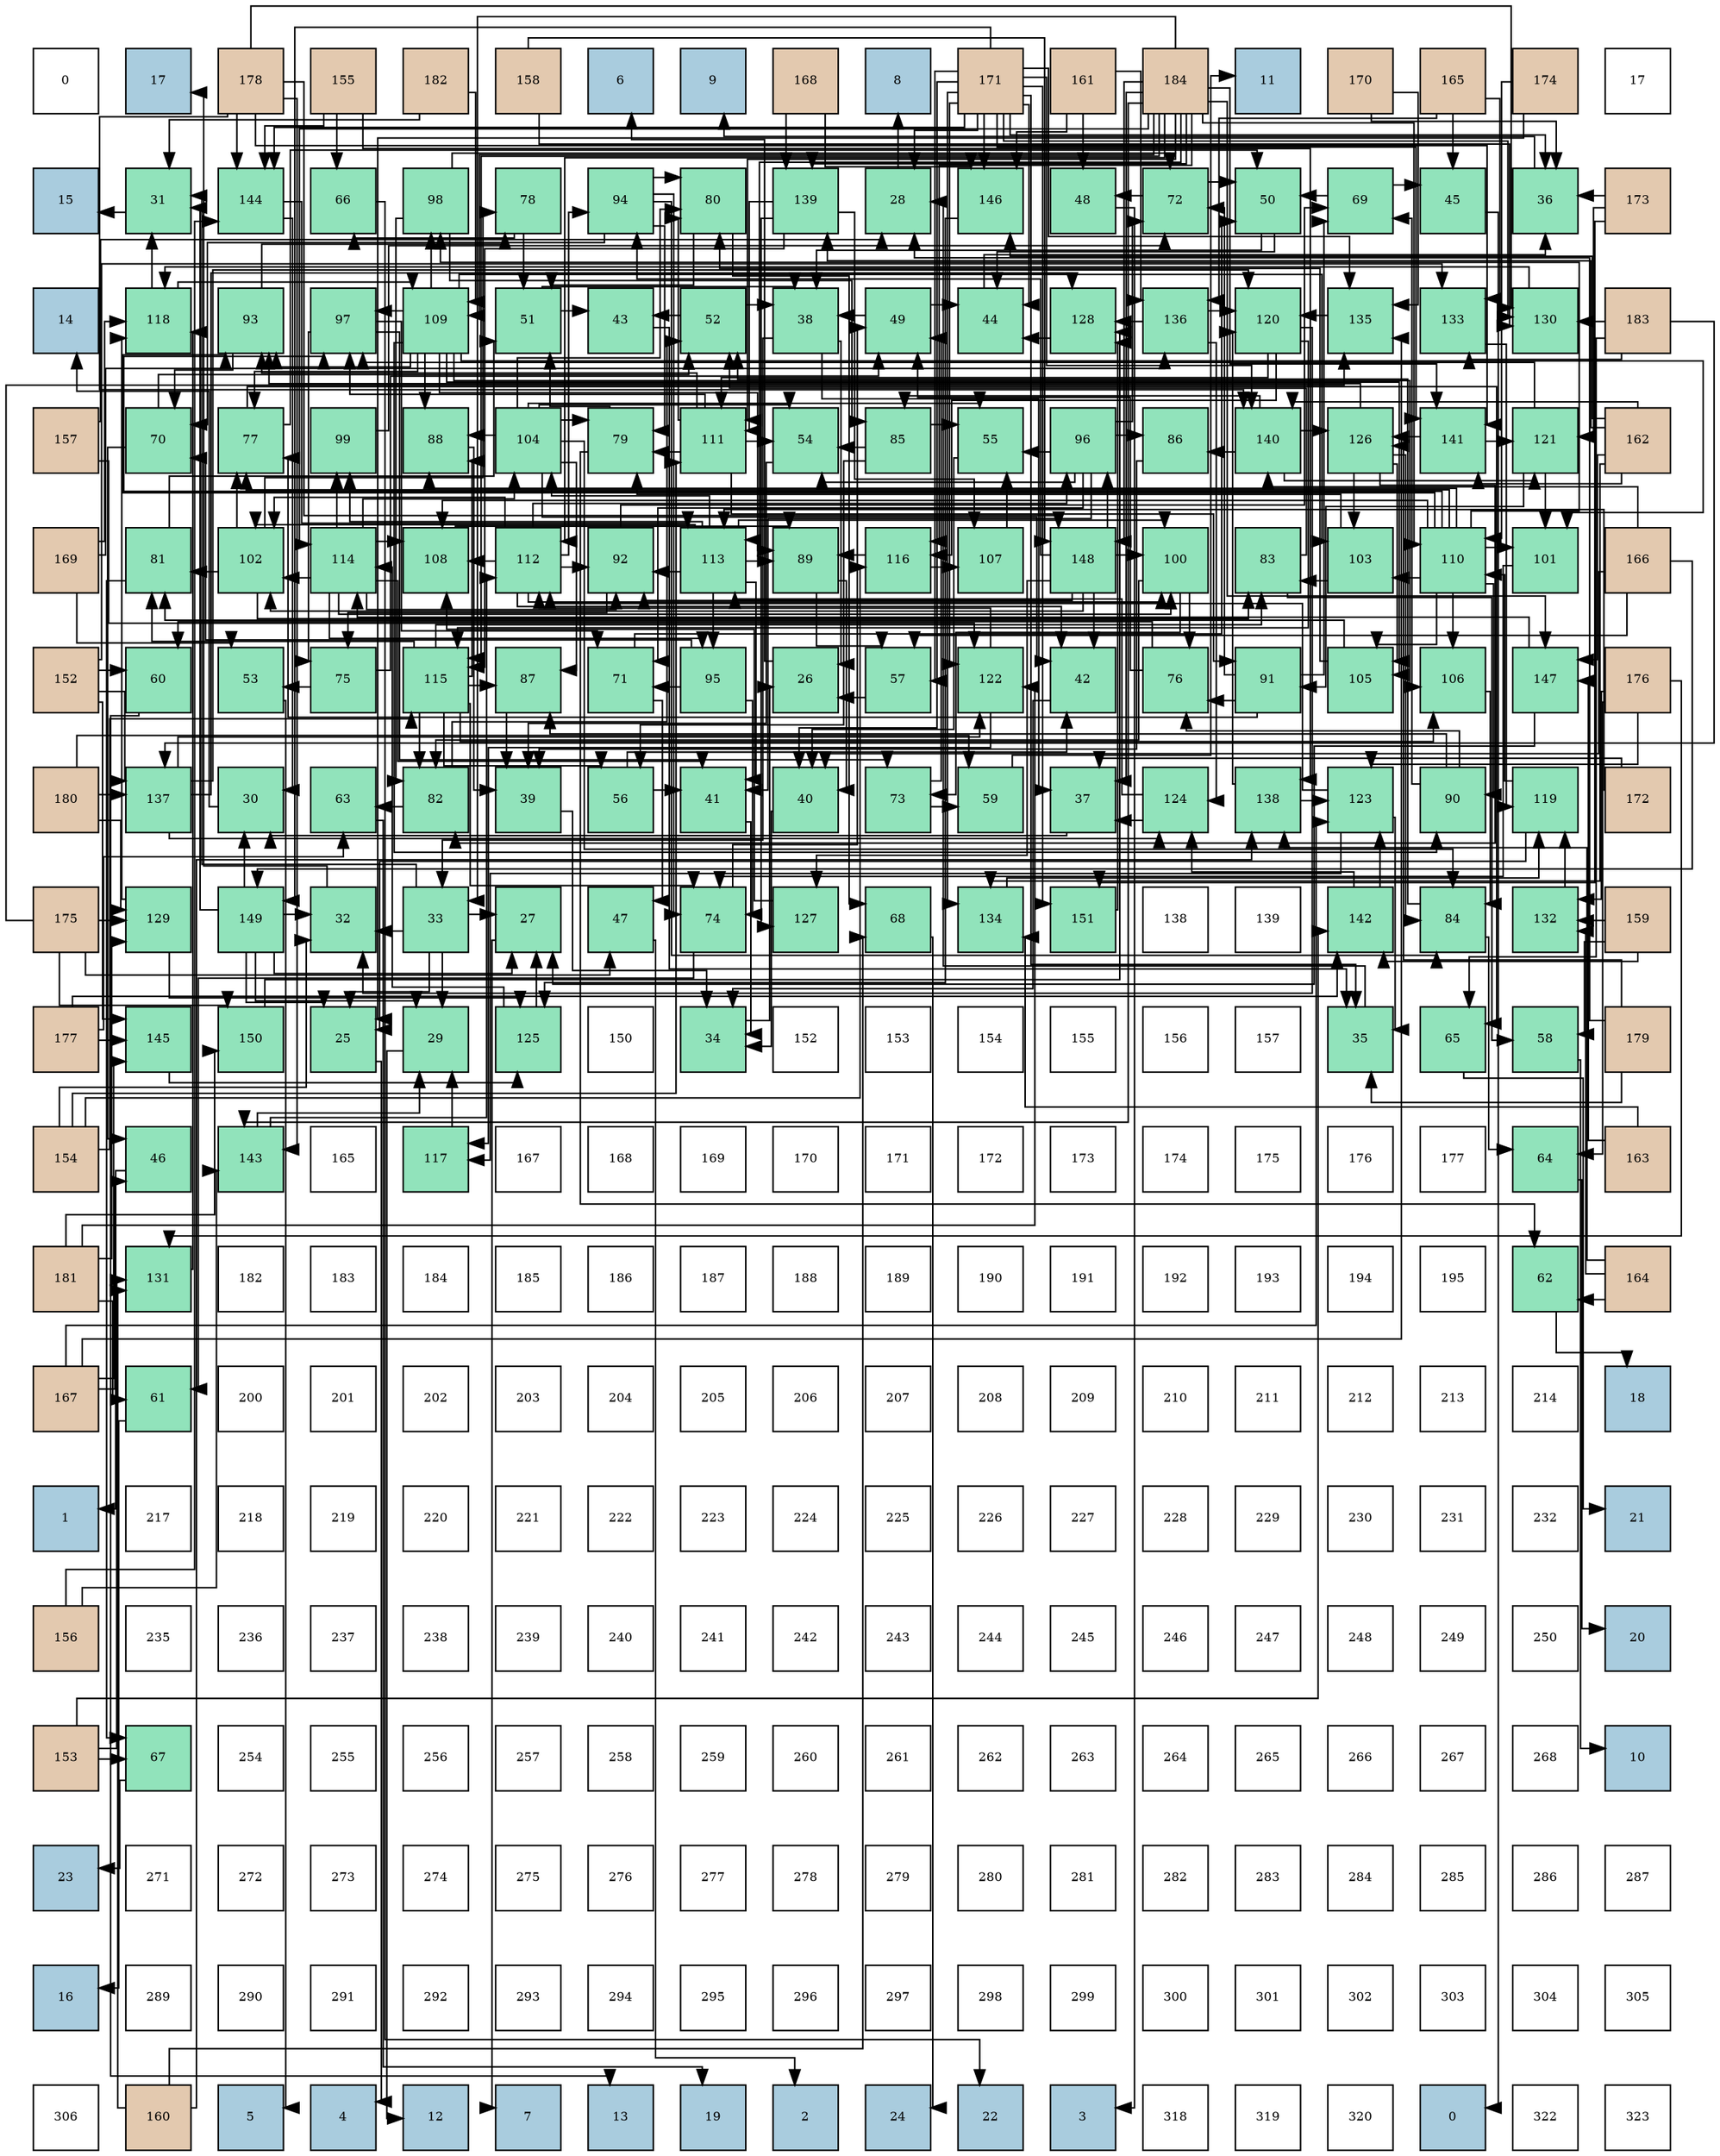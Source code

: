 digraph layout{
 rankdir=TB;
 splines=ortho;
 node [style=filled shape=square fixedsize=true width=0.6];
0[label="0", fontsize=8, fillcolor="#ffffff"];
1[label="17", fontsize=8, fillcolor="#a9ccde"];
2[label="178", fontsize=8, fillcolor="#e3c9af"];
3[label="155", fontsize=8, fillcolor="#e3c9af"];
4[label="182", fontsize=8, fillcolor="#e3c9af"];
5[label="158", fontsize=8, fillcolor="#e3c9af"];
6[label="6", fontsize=8, fillcolor="#a9ccde"];
7[label="9", fontsize=8, fillcolor="#a9ccde"];
8[label="168", fontsize=8, fillcolor="#e3c9af"];
9[label="8", fontsize=8, fillcolor="#a9ccde"];
10[label="171", fontsize=8, fillcolor="#e3c9af"];
11[label="161", fontsize=8, fillcolor="#e3c9af"];
12[label="184", fontsize=8, fillcolor="#e3c9af"];
13[label="11", fontsize=8, fillcolor="#a9ccde"];
14[label="170", fontsize=8, fillcolor="#e3c9af"];
15[label="165", fontsize=8, fillcolor="#e3c9af"];
16[label="174", fontsize=8, fillcolor="#e3c9af"];
17[label="17", fontsize=8, fillcolor="#ffffff"];
18[label="15", fontsize=8, fillcolor="#a9ccde"];
19[label="31", fontsize=8, fillcolor="#91e3bb"];
20[label="144", fontsize=8, fillcolor="#91e3bb"];
21[label="66", fontsize=8, fillcolor="#91e3bb"];
22[label="98", fontsize=8, fillcolor="#91e3bb"];
23[label="78", fontsize=8, fillcolor="#91e3bb"];
24[label="94", fontsize=8, fillcolor="#91e3bb"];
25[label="80", fontsize=8, fillcolor="#91e3bb"];
26[label="139", fontsize=8, fillcolor="#91e3bb"];
27[label="28", fontsize=8, fillcolor="#91e3bb"];
28[label="146", fontsize=8, fillcolor="#91e3bb"];
29[label="48", fontsize=8, fillcolor="#91e3bb"];
30[label="72", fontsize=8, fillcolor="#91e3bb"];
31[label="50", fontsize=8, fillcolor="#91e3bb"];
32[label="69", fontsize=8, fillcolor="#91e3bb"];
33[label="45", fontsize=8, fillcolor="#91e3bb"];
34[label="36", fontsize=8, fillcolor="#91e3bb"];
35[label="173", fontsize=8, fillcolor="#e3c9af"];
36[label="14", fontsize=8, fillcolor="#a9ccde"];
37[label="118", fontsize=8, fillcolor="#91e3bb"];
38[label="93", fontsize=8, fillcolor="#91e3bb"];
39[label="97", fontsize=8, fillcolor="#91e3bb"];
40[label="109", fontsize=8, fillcolor="#91e3bb"];
41[label="51", fontsize=8, fillcolor="#91e3bb"];
42[label="43", fontsize=8, fillcolor="#91e3bb"];
43[label="52", fontsize=8, fillcolor="#91e3bb"];
44[label="38", fontsize=8, fillcolor="#91e3bb"];
45[label="49", fontsize=8, fillcolor="#91e3bb"];
46[label="44", fontsize=8, fillcolor="#91e3bb"];
47[label="128", fontsize=8, fillcolor="#91e3bb"];
48[label="136", fontsize=8, fillcolor="#91e3bb"];
49[label="120", fontsize=8, fillcolor="#91e3bb"];
50[label="135", fontsize=8, fillcolor="#91e3bb"];
51[label="133", fontsize=8, fillcolor="#91e3bb"];
52[label="130", fontsize=8, fillcolor="#91e3bb"];
53[label="183", fontsize=8, fillcolor="#e3c9af"];
54[label="157", fontsize=8, fillcolor="#e3c9af"];
55[label="70", fontsize=8, fillcolor="#91e3bb"];
56[label="77", fontsize=8, fillcolor="#91e3bb"];
57[label="99", fontsize=8, fillcolor="#91e3bb"];
58[label="88", fontsize=8, fillcolor="#91e3bb"];
59[label="104", fontsize=8, fillcolor="#91e3bb"];
60[label="79", fontsize=8, fillcolor="#91e3bb"];
61[label="111", fontsize=8, fillcolor="#91e3bb"];
62[label="54", fontsize=8, fillcolor="#91e3bb"];
63[label="85", fontsize=8, fillcolor="#91e3bb"];
64[label="55", fontsize=8, fillcolor="#91e3bb"];
65[label="96", fontsize=8, fillcolor="#91e3bb"];
66[label="86", fontsize=8, fillcolor="#91e3bb"];
67[label="140", fontsize=8, fillcolor="#91e3bb"];
68[label="126", fontsize=8, fillcolor="#91e3bb"];
69[label="141", fontsize=8, fillcolor="#91e3bb"];
70[label="121", fontsize=8, fillcolor="#91e3bb"];
71[label="162", fontsize=8, fillcolor="#e3c9af"];
72[label="169", fontsize=8, fillcolor="#e3c9af"];
73[label="81", fontsize=8, fillcolor="#91e3bb"];
74[label="102", fontsize=8, fillcolor="#91e3bb"];
75[label="114", fontsize=8, fillcolor="#91e3bb"];
76[label="108", fontsize=8, fillcolor="#91e3bb"];
77[label="112", fontsize=8, fillcolor="#91e3bb"];
78[label="92", fontsize=8, fillcolor="#91e3bb"];
79[label="113", fontsize=8, fillcolor="#91e3bb"];
80[label="89", fontsize=8, fillcolor="#91e3bb"];
81[label="116", fontsize=8, fillcolor="#91e3bb"];
82[label="107", fontsize=8, fillcolor="#91e3bb"];
83[label="148", fontsize=8, fillcolor="#91e3bb"];
84[label="100", fontsize=8, fillcolor="#91e3bb"];
85[label="83", fontsize=8, fillcolor="#91e3bb"];
86[label="103", fontsize=8, fillcolor="#91e3bb"];
87[label="110", fontsize=8, fillcolor="#91e3bb"];
88[label="101", fontsize=8, fillcolor="#91e3bb"];
89[label="166", fontsize=8, fillcolor="#e3c9af"];
90[label="152", fontsize=8, fillcolor="#e3c9af"];
91[label="60", fontsize=8, fillcolor="#91e3bb"];
92[label="53", fontsize=8, fillcolor="#91e3bb"];
93[label="75", fontsize=8, fillcolor="#91e3bb"];
94[label="115", fontsize=8, fillcolor="#91e3bb"];
95[label="87", fontsize=8, fillcolor="#91e3bb"];
96[label="71", fontsize=8, fillcolor="#91e3bb"];
97[label="95", fontsize=8, fillcolor="#91e3bb"];
98[label="26", fontsize=8, fillcolor="#91e3bb"];
99[label="57", fontsize=8, fillcolor="#91e3bb"];
100[label="122", fontsize=8, fillcolor="#91e3bb"];
101[label="42", fontsize=8, fillcolor="#91e3bb"];
102[label="76", fontsize=8, fillcolor="#91e3bb"];
103[label="91", fontsize=8, fillcolor="#91e3bb"];
104[label="105", fontsize=8, fillcolor="#91e3bb"];
105[label="106", fontsize=8, fillcolor="#91e3bb"];
106[label="147", fontsize=8, fillcolor="#91e3bb"];
107[label="176", fontsize=8, fillcolor="#e3c9af"];
108[label="180", fontsize=8, fillcolor="#e3c9af"];
109[label="137", fontsize=8, fillcolor="#91e3bb"];
110[label="30", fontsize=8, fillcolor="#91e3bb"];
111[label="63", fontsize=8, fillcolor="#91e3bb"];
112[label="82", fontsize=8, fillcolor="#91e3bb"];
113[label="39", fontsize=8, fillcolor="#91e3bb"];
114[label="56", fontsize=8, fillcolor="#91e3bb"];
115[label="41", fontsize=8, fillcolor="#91e3bb"];
116[label="40", fontsize=8, fillcolor="#91e3bb"];
117[label="73", fontsize=8, fillcolor="#91e3bb"];
118[label="59", fontsize=8, fillcolor="#91e3bb"];
119[label="37", fontsize=8, fillcolor="#91e3bb"];
120[label="124", fontsize=8, fillcolor="#91e3bb"];
121[label="138", fontsize=8, fillcolor="#91e3bb"];
122[label="123", fontsize=8, fillcolor="#91e3bb"];
123[label="90", fontsize=8, fillcolor="#91e3bb"];
124[label="119", fontsize=8, fillcolor="#91e3bb"];
125[label="172", fontsize=8, fillcolor="#e3c9af"];
126[label="175", fontsize=8, fillcolor="#e3c9af"];
127[label="129", fontsize=8, fillcolor="#91e3bb"];
128[label="149", fontsize=8, fillcolor="#91e3bb"];
129[label="32", fontsize=8, fillcolor="#91e3bb"];
130[label="33", fontsize=8, fillcolor="#91e3bb"];
131[label="27", fontsize=8, fillcolor="#91e3bb"];
132[label="47", fontsize=8, fillcolor="#91e3bb"];
133[label="74", fontsize=8, fillcolor="#91e3bb"];
134[label="127", fontsize=8, fillcolor="#91e3bb"];
135[label="68", fontsize=8, fillcolor="#91e3bb"];
136[label="134", fontsize=8, fillcolor="#91e3bb"];
137[label="151", fontsize=8, fillcolor="#91e3bb"];
138[label="138", fontsize=8, fillcolor="#ffffff"];
139[label="139", fontsize=8, fillcolor="#ffffff"];
140[label="142", fontsize=8, fillcolor="#91e3bb"];
141[label="84", fontsize=8, fillcolor="#91e3bb"];
142[label="132", fontsize=8, fillcolor="#91e3bb"];
143[label="159", fontsize=8, fillcolor="#e3c9af"];
144[label="177", fontsize=8, fillcolor="#e3c9af"];
145[label="145", fontsize=8, fillcolor="#91e3bb"];
146[label="150", fontsize=8, fillcolor="#91e3bb"];
147[label="25", fontsize=8, fillcolor="#91e3bb"];
148[label="29", fontsize=8, fillcolor="#91e3bb"];
149[label="125", fontsize=8, fillcolor="#91e3bb"];
150[label="150", fontsize=8, fillcolor="#ffffff"];
151[label="34", fontsize=8, fillcolor="#91e3bb"];
152[label="152", fontsize=8, fillcolor="#ffffff"];
153[label="153", fontsize=8, fillcolor="#ffffff"];
154[label="154", fontsize=8, fillcolor="#ffffff"];
155[label="155", fontsize=8, fillcolor="#ffffff"];
156[label="156", fontsize=8, fillcolor="#ffffff"];
157[label="157", fontsize=8, fillcolor="#ffffff"];
158[label="35", fontsize=8, fillcolor="#91e3bb"];
159[label="65", fontsize=8, fillcolor="#91e3bb"];
160[label="58", fontsize=8, fillcolor="#91e3bb"];
161[label="179", fontsize=8, fillcolor="#e3c9af"];
162[label="154", fontsize=8, fillcolor="#e3c9af"];
163[label="46", fontsize=8, fillcolor="#91e3bb"];
164[label="143", fontsize=8, fillcolor="#91e3bb"];
165[label="165", fontsize=8, fillcolor="#ffffff"];
166[label="117", fontsize=8, fillcolor="#91e3bb"];
167[label="167", fontsize=8, fillcolor="#ffffff"];
168[label="168", fontsize=8, fillcolor="#ffffff"];
169[label="169", fontsize=8, fillcolor="#ffffff"];
170[label="170", fontsize=8, fillcolor="#ffffff"];
171[label="171", fontsize=8, fillcolor="#ffffff"];
172[label="172", fontsize=8, fillcolor="#ffffff"];
173[label="173", fontsize=8, fillcolor="#ffffff"];
174[label="174", fontsize=8, fillcolor="#ffffff"];
175[label="175", fontsize=8, fillcolor="#ffffff"];
176[label="176", fontsize=8, fillcolor="#ffffff"];
177[label="177", fontsize=8, fillcolor="#ffffff"];
178[label="64", fontsize=8, fillcolor="#91e3bb"];
179[label="163", fontsize=8, fillcolor="#e3c9af"];
180[label="181", fontsize=8, fillcolor="#e3c9af"];
181[label="131", fontsize=8, fillcolor="#91e3bb"];
182[label="182", fontsize=8, fillcolor="#ffffff"];
183[label="183", fontsize=8, fillcolor="#ffffff"];
184[label="184", fontsize=8, fillcolor="#ffffff"];
185[label="185", fontsize=8, fillcolor="#ffffff"];
186[label="186", fontsize=8, fillcolor="#ffffff"];
187[label="187", fontsize=8, fillcolor="#ffffff"];
188[label="188", fontsize=8, fillcolor="#ffffff"];
189[label="189", fontsize=8, fillcolor="#ffffff"];
190[label="190", fontsize=8, fillcolor="#ffffff"];
191[label="191", fontsize=8, fillcolor="#ffffff"];
192[label="192", fontsize=8, fillcolor="#ffffff"];
193[label="193", fontsize=8, fillcolor="#ffffff"];
194[label="194", fontsize=8, fillcolor="#ffffff"];
195[label="195", fontsize=8, fillcolor="#ffffff"];
196[label="62", fontsize=8, fillcolor="#91e3bb"];
197[label="164", fontsize=8, fillcolor="#e3c9af"];
198[label="167", fontsize=8, fillcolor="#e3c9af"];
199[label="61", fontsize=8, fillcolor="#91e3bb"];
200[label="200", fontsize=8, fillcolor="#ffffff"];
201[label="201", fontsize=8, fillcolor="#ffffff"];
202[label="202", fontsize=8, fillcolor="#ffffff"];
203[label="203", fontsize=8, fillcolor="#ffffff"];
204[label="204", fontsize=8, fillcolor="#ffffff"];
205[label="205", fontsize=8, fillcolor="#ffffff"];
206[label="206", fontsize=8, fillcolor="#ffffff"];
207[label="207", fontsize=8, fillcolor="#ffffff"];
208[label="208", fontsize=8, fillcolor="#ffffff"];
209[label="209", fontsize=8, fillcolor="#ffffff"];
210[label="210", fontsize=8, fillcolor="#ffffff"];
211[label="211", fontsize=8, fillcolor="#ffffff"];
212[label="212", fontsize=8, fillcolor="#ffffff"];
213[label="213", fontsize=8, fillcolor="#ffffff"];
214[label="214", fontsize=8, fillcolor="#ffffff"];
215[label="18", fontsize=8, fillcolor="#a9ccde"];
216[label="1", fontsize=8, fillcolor="#a9ccde"];
217[label="217", fontsize=8, fillcolor="#ffffff"];
218[label="218", fontsize=8, fillcolor="#ffffff"];
219[label="219", fontsize=8, fillcolor="#ffffff"];
220[label="220", fontsize=8, fillcolor="#ffffff"];
221[label="221", fontsize=8, fillcolor="#ffffff"];
222[label="222", fontsize=8, fillcolor="#ffffff"];
223[label="223", fontsize=8, fillcolor="#ffffff"];
224[label="224", fontsize=8, fillcolor="#ffffff"];
225[label="225", fontsize=8, fillcolor="#ffffff"];
226[label="226", fontsize=8, fillcolor="#ffffff"];
227[label="227", fontsize=8, fillcolor="#ffffff"];
228[label="228", fontsize=8, fillcolor="#ffffff"];
229[label="229", fontsize=8, fillcolor="#ffffff"];
230[label="230", fontsize=8, fillcolor="#ffffff"];
231[label="231", fontsize=8, fillcolor="#ffffff"];
232[label="232", fontsize=8, fillcolor="#ffffff"];
233[label="21", fontsize=8, fillcolor="#a9ccde"];
234[label="156", fontsize=8, fillcolor="#e3c9af"];
235[label="235", fontsize=8, fillcolor="#ffffff"];
236[label="236", fontsize=8, fillcolor="#ffffff"];
237[label="237", fontsize=8, fillcolor="#ffffff"];
238[label="238", fontsize=8, fillcolor="#ffffff"];
239[label="239", fontsize=8, fillcolor="#ffffff"];
240[label="240", fontsize=8, fillcolor="#ffffff"];
241[label="241", fontsize=8, fillcolor="#ffffff"];
242[label="242", fontsize=8, fillcolor="#ffffff"];
243[label="243", fontsize=8, fillcolor="#ffffff"];
244[label="244", fontsize=8, fillcolor="#ffffff"];
245[label="245", fontsize=8, fillcolor="#ffffff"];
246[label="246", fontsize=8, fillcolor="#ffffff"];
247[label="247", fontsize=8, fillcolor="#ffffff"];
248[label="248", fontsize=8, fillcolor="#ffffff"];
249[label="249", fontsize=8, fillcolor="#ffffff"];
250[label="250", fontsize=8, fillcolor="#ffffff"];
251[label="20", fontsize=8, fillcolor="#a9ccde"];
252[label="153", fontsize=8, fillcolor="#e3c9af"];
253[label="67", fontsize=8, fillcolor="#91e3bb"];
254[label="254", fontsize=8, fillcolor="#ffffff"];
255[label="255", fontsize=8, fillcolor="#ffffff"];
256[label="256", fontsize=8, fillcolor="#ffffff"];
257[label="257", fontsize=8, fillcolor="#ffffff"];
258[label="258", fontsize=8, fillcolor="#ffffff"];
259[label="259", fontsize=8, fillcolor="#ffffff"];
260[label="260", fontsize=8, fillcolor="#ffffff"];
261[label="261", fontsize=8, fillcolor="#ffffff"];
262[label="262", fontsize=8, fillcolor="#ffffff"];
263[label="263", fontsize=8, fillcolor="#ffffff"];
264[label="264", fontsize=8, fillcolor="#ffffff"];
265[label="265", fontsize=8, fillcolor="#ffffff"];
266[label="266", fontsize=8, fillcolor="#ffffff"];
267[label="267", fontsize=8, fillcolor="#ffffff"];
268[label="268", fontsize=8, fillcolor="#ffffff"];
269[label="10", fontsize=8, fillcolor="#a9ccde"];
270[label="23", fontsize=8, fillcolor="#a9ccde"];
271[label="271", fontsize=8, fillcolor="#ffffff"];
272[label="272", fontsize=8, fillcolor="#ffffff"];
273[label="273", fontsize=8, fillcolor="#ffffff"];
274[label="274", fontsize=8, fillcolor="#ffffff"];
275[label="275", fontsize=8, fillcolor="#ffffff"];
276[label="276", fontsize=8, fillcolor="#ffffff"];
277[label="277", fontsize=8, fillcolor="#ffffff"];
278[label="278", fontsize=8, fillcolor="#ffffff"];
279[label="279", fontsize=8, fillcolor="#ffffff"];
280[label="280", fontsize=8, fillcolor="#ffffff"];
281[label="281", fontsize=8, fillcolor="#ffffff"];
282[label="282", fontsize=8, fillcolor="#ffffff"];
283[label="283", fontsize=8, fillcolor="#ffffff"];
284[label="284", fontsize=8, fillcolor="#ffffff"];
285[label="285", fontsize=8, fillcolor="#ffffff"];
286[label="286", fontsize=8, fillcolor="#ffffff"];
287[label="287", fontsize=8, fillcolor="#ffffff"];
288[label="16", fontsize=8, fillcolor="#a9ccde"];
289[label="289", fontsize=8, fillcolor="#ffffff"];
290[label="290", fontsize=8, fillcolor="#ffffff"];
291[label="291", fontsize=8, fillcolor="#ffffff"];
292[label="292", fontsize=8, fillcolor="#ffffff"];
293[label="293", fontsize=8, fillcolor="#ffffff"];
294[label="294", fontsize=8, fillcolor="#ffffff"];
295[label="295", fontsize=8, fillcolor="#ffffff"];
296[label="296", fontsize=8, fillcolor="#ffffff"];
297[label="297", fontsize=8, fillcolor="#ffffff"];
298[label="298", fontsize=8, fillcolor="#ffffff"];
299[label="299", fontsize=8, fillcolor="#ffffff"];
300[label="300", fontsize=8, fillcolor="#ffffff"];
301[label="301", fontsize=8, fillcolor="#ffffff"];
302[label="302", fontsize=8, fillcolor="#ffffff"];
303[label="303", fontsize=8, fillcolor="#ffffff"];
304[label="304", fontsize=8, fillcolor="#ffffff"];
305[label="305", fontsize=8, fillcolor="#ffffff"];
306[label="306", fontsize=8, fillcolor="#ffffff"];
307[label="160", fontsize=8, fillcolor="#e3c9af"];
308[label="5", fontsize=8, fillcolor="#a9ccde"];
309[label="4", fontsize=8, fillcolor="#a9ccde"];
310[label="12", fontsize=8, fillcolor="#a9ccde"];
311[label="7", fontsize=8, fillcolor="#a9ccde"];
312[label="13", fontsize=8, fillcolor="#a9ccde"];
313[label="19", fontsize=8, fillcolor="#a9ccde"];
314[label="2", fontsize=8, fillcolor="#a9ccde"];
315[label="24", fontsize=8, fillcolor="#a9ccde"];
316[label="22", fontsize=8, fillcolor="#a9ccde"];
317[label="3", fontsize=8, fillcolor="#a9ccde"];
318[label="318", fontsize=8, fillcolor="#ffffff"];
319[label="319", fontsize=8, fillcolor="#ffffff"];
320[label="320", fontsize=8, fillcolor="#ffffff"];
321[label="0", fontsize=8, fillcolor="#a9ccde"];
322[label="322", fontsize=8, fillcolor="#ffffff"];
323[label="323", fontsize=8, fillcolor="#ffffff"];
edge [constraint=false, style=vis];147 -> 309;
98 -> 6;
131 -> 311;
27 -> 9;
148 -> 310;
110 -> 36;
19 -> 18;
129 -> 1;
130 -> 147;
130 -> 131;
130 -> 148;
130 -> 19;
130 -> 129;
151 -> 98;
158 -> 27;
34 -> 7;
119 -> 110;
44 -> 98;
44 -> 130;
44 -> 119;
113 -> 151;
116 -> 151;
115 -> 151;
101 -> 151;
42 -> 158;
46 -> 34;
33 -> 321;
163 -> 216;
132 -> 314;
29 -> 317;
45 -> 44;
45 -> 46;
31 -> 44;
31 -> 46;
41 -> 44;
41 -> 42;
43 -> 44;
43 -> 42;
92 -> 308;
62 -> 113;
64 -> 116;
114 -> 115;
114 -> 101;
99 -> 98;
160 -> 269;
118 -> 13;
91 -> 312;
199 -> 288;
196 -> 215;
111 -> 313;
178 -> 251;
159 -> 233;
21 -> 316;
253 -> 270;
135 -> 315;
32 -> 33;
32 -> 31;
55 -> 163;
55 -> 43;
96 -> 132;
96 -> 31;
30 -> 29;
30 -> 31;
117 -> 45;
117 -> 118;
133 -> 45;
133 -> 199;
93 -> 45;
93 -> 92;
102 -> 45;
102 -> 91;
56 -> 31;
56 -> 159;
23 -> 41;
23 -> 21;
60 -> 41;
60 -> 196;
25 -> 41;
25 -> 135;
73 -> 41;
73 -> 253;
112 -> 43;
112 -> 111;
85 -> 43;
85 -> 160;
141 -> 43;
141 -> 178;
63 -> 62;
63 -> 64;
63 -> 114;
66 -> 113;
95 -> 113;
58 -> 113;
80 -> 116;
80 -> 99;
123 -> 32;
123 -> 102;
123 -> 95;
103 -> 32;
103 -> 30;
103 -> 102;
103 -> 56;
78 -> 32;
78 -> 93;
38 -> 55;
38 -> 23;
24 -> 55;
24 -> 133;
24 -> 60;
24 -> 25;
24 -> 141;
97 -> 55;
97 -> 96;
97 -> 133;
65 -> 115;
65 -> 62;
65 -> 64;
65 -> 96;
65 -> 30;
65 -> 66;
39 -> 96;
39 -> 117;
39 -> 93;
22 -> 30;
22 -> 112;
22 -> 63;
57 -> 30;
84 -> 117;
84 -> 102;
84 -> 112;
88 -> 133;
74 -> 56;
74 -> 23;
74 -> 73;
74 -> 85;
86 -> 60;
86 -> 85;
59 -> 101;
59 -> 62;
59 -> 64;
59 -> 60;
59 -> 25;
59 -> 141;
59 -> 95;
59 -> 58;
104 -> 25;
104 -> 73;
105 -> 141;
82 -> 64;
76 -> 80;
40 -> 56;
40 -> 58;
40 -> 80;
40 -> 123;
40 -> 38;
40 -> 39;
40 -> 22;
40 -> 88;
40 -> 86;
40 -> 104;
40 -> 105;
87 -> 56;
87 -> 58;
87 -> 123;
87 -> 38;
87 -> 39;
87 -> 22;
87 -> 88;
87 -> 86;
87 -> 104;
87 -> 105;
87 -> 76;
61 -> 62;
61 -> 60;
61 -> 25;
61 -> 103;
61 -> 38;
61 -> 39;
77 -> 101;
77 -> 78;
77 -> 24;
77 -> 65;
77 -> 84;
77 -> 74;
77 -> 76;
79 -> 115;
79 -> 80;
79 -> 78;
79 -> 97;
79 -> 57;
79 -> 84;
79 -> 74;
79 -> 59;
75 -> 115;
75 -> 78;
75 -> 97;
75 -> 57;
75 -> 84;
75 -> 74;
75 -> 59;
75 -> 76;
94 -> 114;
94 -> 133;
94 -> 73;
94 -> 112;
94 -> 85;
94 -> 95;
94 -> 58;
94 -> 105;
81 -> 80;
81 -> 82;
166 -> 148;
37 -> 19;
37 -> 40;
124 -> 147;
124 -> 87;
49 -> 129;
49 -> 61;
49 -> 94;
49 -> 81;
70 -> 103;
70 -> 39;
70 -> 88;
100 -> 77;
100 -> 166;
122 -> 158;
122 -> 77;
122 -> 166;
120 -> 119;
120 -> 79;
149 -> 131;
149 -> 75;
68 -> 112;
68 -> 141;
68 -> 38;
68 -> 86;
68 -> 104;
134 -> 76;
47 -> 46;
127 -> 37;
127 -> 149;
52 -> 37;
181 -> 37;
142 -> 124;
51 -> 124;
136 -> 124;
50 -> 49;
48 -> 49;
48 -> 120;
48 -> 47;
109 -> 49;
109 -> 100;
109 -> 120;
109 -> 47;
121 -> 49;
121 -> 122;
26 -> 82;
26 -> 61;
26 -> 94;
26 -> 134;
67 -> 63;
67 -> 66;
67 -> 70;
67 -> 68;
69 -> 70;
69 -> 68;
140 -> 122;
140 -> 120;
164 -> 148;
164 -> 77;
20 -> 110;
20 -> 79;
145 -> 149;
28 -> 149;
106 -> 131;
106 -> 75;
83 -> 101;
83 -> 78;
83 -> 24;
83 -> 65;
83 -> 84;
83 -> 74;
83 -> 134;
128 -> 147;
128 -> 131;
128 -> 148;
128 -> 110;
128 -> 19;
128 -> 129;
146 -> 47;
137 -> 47;
90 -> 91;
90 -> 51;
90 -> 109;
90 -> 145;
252 -> 253;
252 -> 181;
252 -> 140;
162 -> 129;
162 -> 61;
162 -> 94;
162 -> 81;
3 -> 21;
3 -> 121;
3 -> 20;
234 -> 164;
234 -> 20;
54 -> 27;
54 -> 100;
5 -> 52;
5 -> 83;
143 -> 160;
143 -> 142;
143 -> 140;
307 -> 135;
307 -> 181;
307 -> 121;
11 -> 29;
11 -> 48;
11 -> 28;
71 -> 136;
71 -> 26;
71 -> 67;
71 -> 69;
71 -> 28;
71 -> 106;
179 -> 136;
179 -> 106;
197 -> 196;
197 -> 142;
197 -> 121;
15 -> 33;
15 -> 51;
15 -> 48;
89 -> 116;
89 -> 99;
89 -> 67;
89 -> 128;
198 -> 163;
198 -> 122;
198 -> 50;
198 -> 145;
8 -> 26;
8 -> 28;
72 -> 92;
72 -> 37;
72 -> 48;
14 -> 34;
14 -> 50;
10 -> 27;
10 -> 158;
10 -> 34;
10 -> 116;
10 -> 46;
10 -> 99;
10 -> 100;
10 -> 52;
10 -> 136;
10 -> 50;
10 -> 67;
10 -> 69;
10 -> 20;
10 -> 28;
10 -> 128;
10 -> 137;
125 -> 119;
125 -> 79;
35 -> 34;
35 -> 70;
35 -> 137;
16 -> 147;
16 -> 87;
126 -> 132;
126 -> 127;
126 -> 50;
126 -> 146;
107 -> 178;
107 -> 122;
107 -> 181;
107 -> 142;
144 -> 111;
144 -> 140;
144 -> 145;
2 -> 52;
2 -> 67;
2 -> 69;
2 -> 164;
2 -> 20;
2 -> 83;
161 -> 27;
161 -> 158;
161 -> 68;
108 -> 118;
108 -> 127;
108 -> 109;
180 -> 199;
180 -> 100;
180 -> 127;
180 -> 146;
4 -> 19;
4 -> 40;
53 -> 159;
53 -> 52;
53 -> 51;
53 -> 109;
12 -> 130;
12 -> 119;
12 -> 40;
12 -> 87;
12 -> 61;
12 -> 77;
12 -> 79;
12 -> 75;
12 -> 94;
12 -> 81;
12 -> 26;
12 -> 69;
12 -> 164;
12 -> 106;
12 -> 83;
edge [constraint=true, style=invis];
0 -> 18 -> 36 -> 54 -> 72 -> 90 -> 108 -> 126 -> 144 -> 162 -> 180 -> 198 -> 216 -> 234 -> 252 -> 270 -> 288 -> 306;
1 -> 19 -> 37 -> 55 -> 73 -> 91 -> 109 -> 127 -> 145 -> 163 -> 181 -> 199 -> 217 -> 235 -> 253 -> 271 -> 289 -> 307;
2 -> 20 -> 38 -> 56 -> 74 -> 92 -> 110 -> 128 -> 146 -> 164 -> 182 -> 200 -> 218 -> 236 -> 254 -> 272 -> 290 -> 308;
3 -> 21 -> 39 -> 57 -> 75 -> 93 -> 111 -> 129 -> 147 -> 165 -> 183 -> 201 -> 219 -> 237 -> 255 -> 273 -> 291 -> 309;
4 -> 22 -> 40 -> 58 -> 76 -> 94 -> 112 -> 130 -> 148 -> 166 -> 184 -> 202 -> 220 -> 238 -> 256 -> 274 -> 292 -> 310;
5 -> 23 -> 41 -> 59 -> 77 -> 95 -> 113 -> 131 -> 149 -> 167 -> 185 -> 203 -> 221 -> 239 -> 257 -> 275 -> 293 -> 311;
6 -> 24 -> 42 -> 60 -> 78 -> 96 -> 114 -> 132 -> 150 -> 168 -> 186 -> 204 -> 222 -> 240 -> 258 -> 276 -> 294 -> 312;
7 -> 25 -> 43 -> 61 -> 79 -> 97 -> 115 -> 133 -> 151 -> 169 -> 187 -> 205 -> 223 -> 241 -> 259 -> 277 -> 295 -> 313;
8 -> 26 -> 44 -> 62 -> 80 -> 98 -> 116 -> 134 -> 152 -> 170 -> 188 -> 206 -> 224 -> 242 -> 260 -> 278 -> 296 -> 314;
9 -> 27 -> 45 -> 63 -> 81 -> 99 -> 117 -> 135 -> 153 -> 171 -> 189 -> 207 -> 225 -> 243 -> 261 -> 279 -> 297 -> 315;
10 -> 28 -> 46 -> 64 -> 82 -> 100 -> 118 -> 136 -> 154 -> 172 -> 190 -> 208 -> 226 -> 244 -> 262 -> 280 -> 298 -> 316;
11 -> 29 -> 47 -> 65 -> 83 -> 101 -> 119 -> 137 -> 155 -> 173 -> 191 -> 209 -> 227 -> 245 -> 263 -> 281 -> 299 -> 317;
12 -> 30 -> 48 -> 66 -> 84 -> 102 -> 120 -> 138 -> 156 -> 174 -> 192 -> 210 -> 228 -> 246 -> 264 -> 282 -> 300 -> 318;
13 -> 31 -> 49 -> 67 -> 85 -> 103 -> 121 -> 139 -> 157 -> 175 -> 193 -> 211 -> 229 -> 247 -> 265 -> 283 -> 301 -> 319;
14 -> 32 -> 50 -> 68 -> 86 -> 104 -> 122 -> 140 -> 158 -> 176 -> 194 -> 212 -> 230 -> 248 -> 266 -> 284 -> 302 -> 320;
15 -> 33 -> 51 -> 69 -> 87 -> 105 -> 123 -> 141 -> 159 -> 177 -> 195 -> 213 -> 231 -> 249 -> 267 -> 285 -> 303 -> 321;
16 -> 34 -> 52 -> 70 -> 88 -> 106 -> 124 -> 142 -> 160 -> 178 -> 196 -> 214 -> 232 -> 250 -> 268 -> 286 -> 304 -> 322;
17 -> 35 -> 53 -> 71 -> 89 -> 107 -> 125 -> 143 -> 161 -> 179 -> 197 -> 215 -> 233 -> 251 -> 269 -> 287 -> 305 -> 323;
rank = same {0 -> 1 -> 2 -> 3 -> 4 -> 5 -> 6 -> 7 -> 8 -> 9 -> 10 -> 11 -> 12 -> 13 -> 14 -> 15 -> 16 -> 17};
rank = same {18 -> 19 -> 20 -> 21 -> 22 -> 23 -> 24 -> 25 -> 26 -> 27 -> 28 -> 29 -> 30 -> 31 -> 32 -> 33 -> 34 -> 35};
rank = same {36 -> 37 -> 38 -> 39 -> 40 -> 41 -> 42 -> 43 -> 44 -> 45 -> 46 -> 47 -> 48 -> 49 -> 50 -> 51 -> 52 -> 53};
rank = same {54 -> 55 -> 56 -> 57 -> 58 -> 59 -> 60 -> 61 -> 62 -> 63 -> 64 -> 65 -> 66 -> 67 -> 68 -> 69 -> 70 -> 71};
rank = same {72 -> 73 -> 74 -> 75 -> 76 -> 77 -> 78 -> 79 -> 80 -> 81 -> 82 -> 83 -> 84 -> 85 -> 86 -> 87 -> 88 -> 89};
rank = same {90 -> 91 -> 92 -> 93 -> 94 -> 95 -> 96 -> 97 -> 98 -> 99 -> 100 -> 101 -> 102 -> 103 -> 104 -> 105 -> 106 -> 107};
rank = same {108 -> 109 -> 110 -> 111 -> 112 -> 113 -> 114 -> 115 -> 116 -> 117 -> 118 -> 119 -> 120 -> 121 -> 122 -> 123 -> 124 -> 125};
rank = same {126 -> 127 -> 128 -> 129 -> 130 -> 131 -> 132 -> 133 -> 134 -> 135 -> 136 -> 137 -> 138 -> 139 -> 140 -> 141 -> 142 -> 143};
rank = same {144 -> 145 -> 146 -> 147 -> 148 -> 149 -> 150 -> 151 -> 152 -> 153 -> 154 -> 155 -> 156 -> 157 -> 158 -> 159 -> 160 -> 161};
rank = same {162 -> 163 -> 164 -> 165 -> 166 -> 167 -> 168 -> 169 -> 170 -> 171 -> 172 -> 173 -> 174 -> 175 -> 176 -> 177 -> 178 -> 179};
rank = same {180 -> 181 -> 182 -> 183 -> 184 -> 185 -> 186 -> 187 -> 188 -> 189 -> 190 -> 191 -> 192 -> 193 -> 194 -> 195 -> 196 -> 197};
rank = same {198 -> 199 -> 200 -> 201 -> 202 -> 203 -> 204 -> 205 -> 206 -> 207 -> 208 -> 209 -> 210 -> 211 -> 212 -> 213 -> 214 -> 215};
rank = same {216 -> 217 -> 218 -> 219 -> 220 -> 221 -> 222 -> 223 -> 224 -> 225 -> 226 -> 227 -> 228 -> 229 -> 230 -> 231 -> 232 -> 233};
rank = same {234 -> 235 -> 236 -> 237 -> 238 -> 239 -> 240 -> 241 -> 242 -> 243 -> 244 -> 245 -> 246 -> 247 -> 248 -> 249 -> 250 -> 251};
rank = same {252 -> 253 -> 254 -> 255 -> 256 -> 257 -> 258 -> 259 -> 260 -> 261 -> 262 -> 263 -> 264 -> 265 -> 266 -> 267 -> 268 -> 269};
rank = same {270 -> 271 -> 272 -> 273 -> 274 -> 275 -> 276 -> 277 -> 278 -> 279 -> 280 -> 281 -> 282 -> 283 -> 284 -> 285 -> 286 -> 287};
rank = same {288 -> 289 -> 290 -> 291 -> 292 -> 293 -> 294 -> 295 -> 296 -> 297 -> 298 -> 299 -> 300 -> 301 -> 302 -> 303 -> 304 -> 305};
rank = same {306 -> 307 -> 308 -> 309 -> 310 -> 311 -> 312 -> 313 -> 314 -> 315 -> 316 -> 317 -> 318 -> 319 -> 320 -> 321 -> 322 -> 323};
}